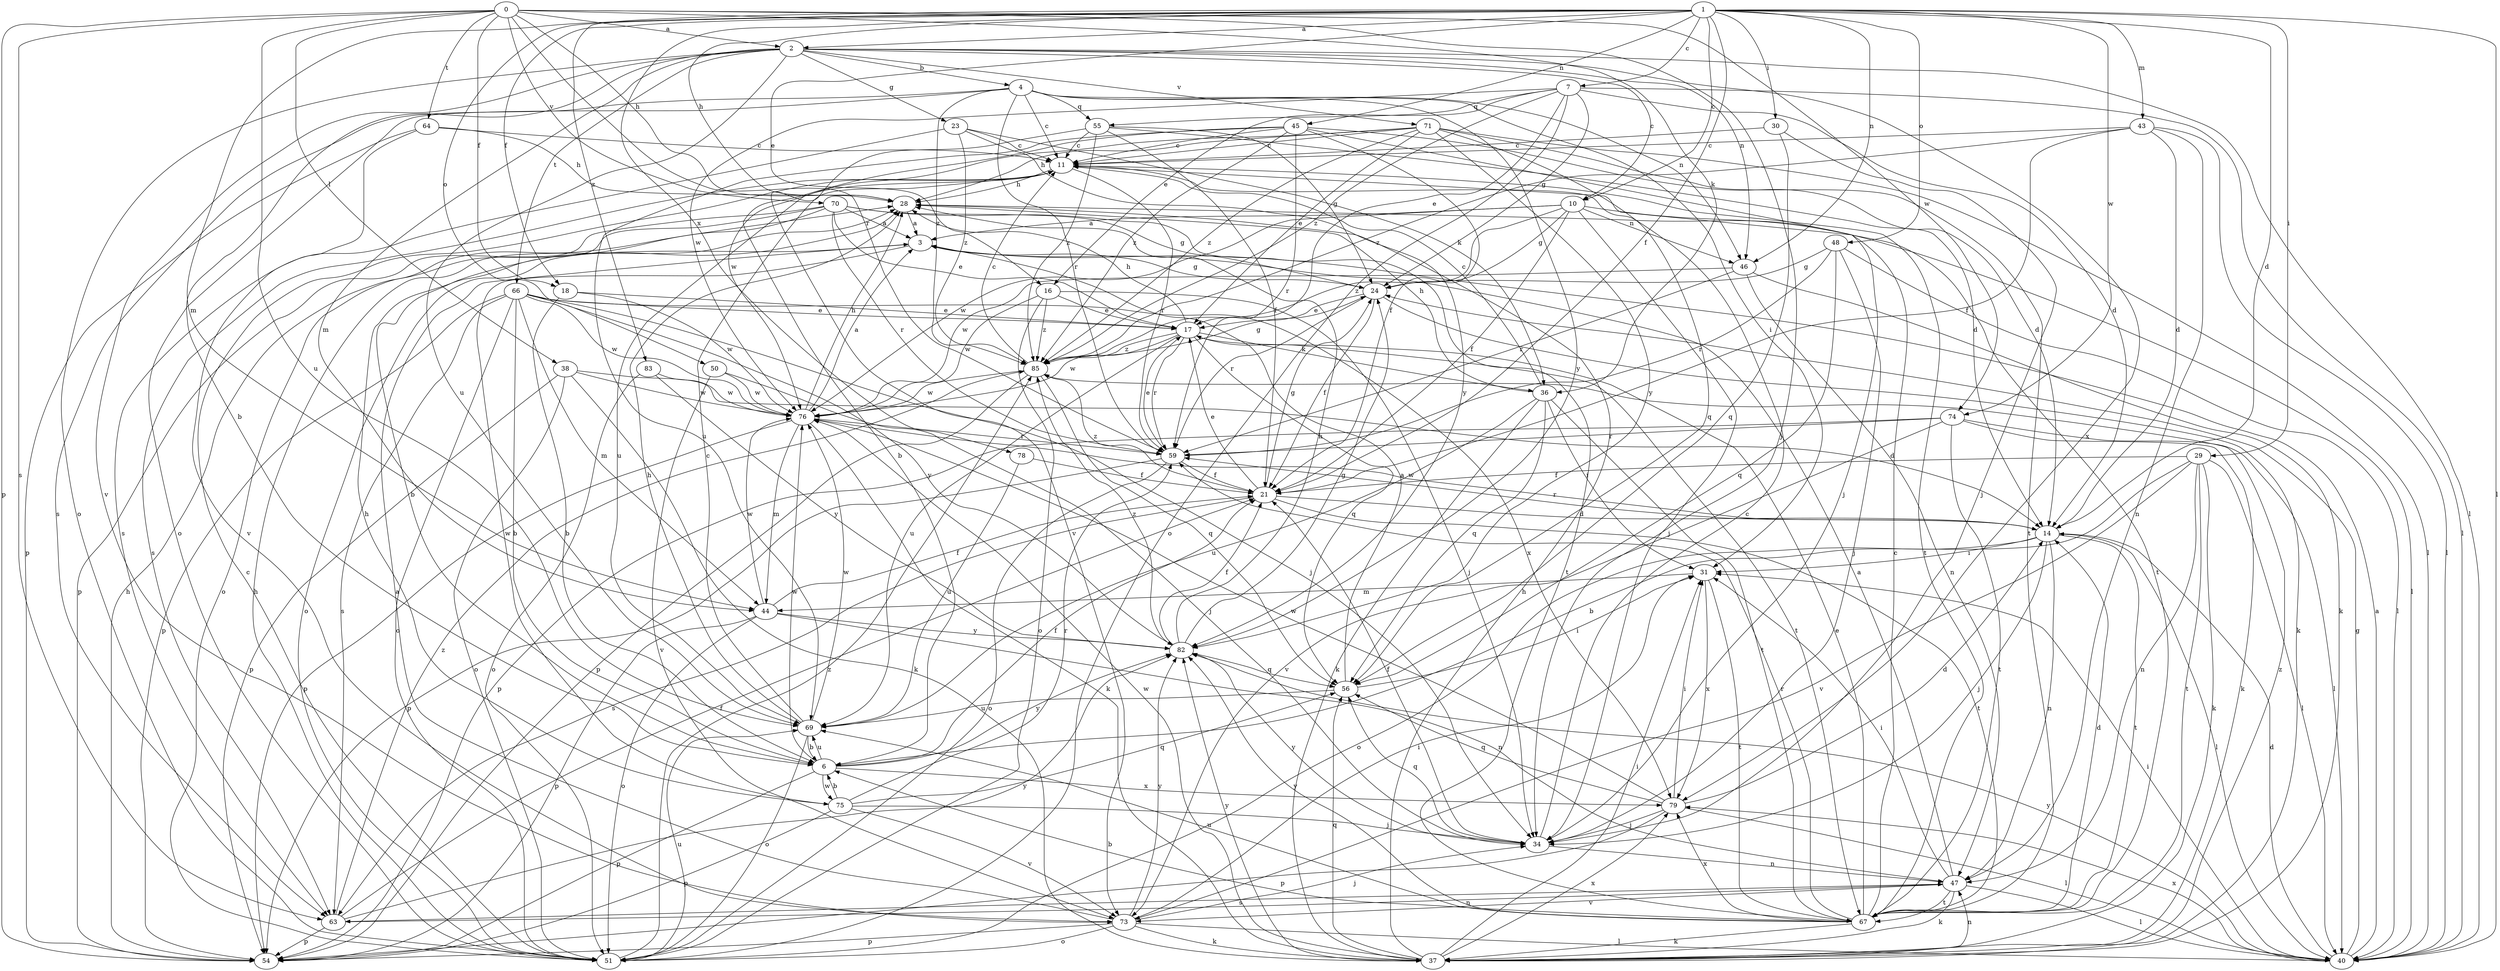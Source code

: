 strict digraph  {
0;
1;
2;
3;
4;
6;
7;
10;
11;
14;
16;
17;
18;
21;
23;
24;
28;
29;
30;
31;
34;
36;
37;
38;
40;
43;
44;
45;
46;
47;
48;
50;
51;
54;
55;
56;
59;
63;
64;
66;
67;
69;
70;
71;
73;
74;
75;
76;
78;
79;
82;
83;
85;
0 -> 2  [label=a];
0 -> 18  [label=f];
0 -> 28  [label=h];
0 -> 34  [label=j];
0 -> 36  [label=k];
0 -> 38  [label=l];
0 -> 54  [label=p];
0 -> 59  [label=r];
0 -> 63  [label=s];
0 -> 64  [label=t];
0 -> 69  [label=u];
0 -> 70  [label=v];
0 -> 74  [label=w];
1 -> 2  [label=a];
1 -> 7  [label=c];
1 -> 10  [label=c];
1 -> 14  [label=d];
1 -> 16  [label=e];
1 -> 18  [label=f];
1 -> 21  [label=f];
1 -> 28  [label=h];
1 -> 29  [label=i];
1 -> 30  [label=i];
1 -> 40  [label=l];
1 -> 43  [label=m];
1 -> 44  [label=m];
1 -> 45  [label=n];
1 -> 46  [label=n];
1 -> 48  [label=o];
1 -> 50  [label=o];
1 -> 74  [label=w];
1 -> 78  [label=x];
1 -> 83  [label=z];
2 -> 4  [label=b];
2 -> 6  [label=b];
2 -> 10  [label=c];
2 -> 23  [label=g];
2 -> 40  [label=l];
2 -> 44  [label=m];
2 -> 46  [label=n];
2 -> 51  [label=o];
2 -> 66  [label=t];
2 -> 69  [label=u];
2 -> 71  [label=v];
2 -> 73  [label=v];
2 -> 79  [label=x];
3 -> 24  [label=g];
3 -> 51  [label=o];
3 -> 75  [label=w];
4 -> 11  [label=c];
4 -> 31  [label=i];
4 -> 46  [label=n];
4 -> 51  [label=o];
4 -> 55  [label=q];
4 -> 59  [label=r];
4 -> 63  [label=s];
4 -> 82  [label=y];
4 -> 85  [label=z];
6 -> 21  [label=f];
6 -> 54  [label=p];
6 -> 69  [label=u];
6 -> 75  [label=w];
6 -> 76  [label=w];
6 -> 79  [label=x];
6 -> 82  [label=y];
7 -> 14  [label=d];
7 -> 16  [label=e];
7 -> 17  [label=e];
7 -> 24  [label=g];
7 -> 40  [label=l];
7 -> 51  [label=o];
7 -> 55  [label=q];
7 -> 76  [label=w];
7 -> 85  [label=z];
10 -> 3  [label=a];
10 -> 21  [label=f];
10 -> 24  [label=g];
10 -> 34  [label=j];
10 -> 46  [label=n];
10 -> 67  [label=t];
10 -> 76  [label=w];
10 -> 85  [label=z];
11 -> 28  [label=h];
11 -> 59  [label=r];
11 -> 63  [label=s];
11 -> 67  [label=t];
11 -> 69  [label=u];
14 -> 31  [label=i];
14 -> 34  [label=j];
14 -> 40  [label=l];
14 -> 47  [label=n];
14 -> 51  [label=o];
14 -> 59  [label=r];
14 -> 67  [label=t];
14 -> 76  [label=w];
16 -> 17  [label=e];
16 -> 34  [label=j];
16 -> 51  [label=o];
16 -> 76  [label=w];
16 -> 85  [label=z];
17 -> 28  [label=h];
17 -> 36  [label=k];
17 -> 56  [label=q];
17 -> 59  [label=r];
17 -> 67  [label=t];
17 -> 69  [label=u];
17 -> 76  [label=w];
17 -> 85  [label=z];
18 -> 6  [label=b];
18 -> 17  [label=e];
18 -> 76  [label=w];
21 -> 14  [label=d];
21 -> 17  [label=e];
21 -> 24  [label=g];
21 -> 63  [label=s];
21 -> 67  [label=t];
21 -> 85  [label=z];
23 -> 11  [label=c];
23 -> 36  [label=k];
23 -> 63  [label=s];
23 -> 82  [label=y];
23 -> 85  [label=z];
24 -> 17  [label=e];
24 -> 21  [label=f];
24 -> 37  [label=k];
24 -> 59  [label=r];
28 -> 3  [label=a];
28 -> 40  [label=l];
29 -> 6  [label=b];
29 -> 21  [label=f];
29 -> 37  [label=k];
29 -> 40  [label=l];
29 -> 47  [label=n];
29 -> 67  [label=t];
29 -> 73  [label=v];
30 -> 11  [label=c];
30 -> 34  [label=j];
30 -> 56  [label=q];
31 -> 44  [label=m];
31 -> 67  [label=t];
31 -> 79  [label=x];
34 -> 11  [label=c];
34 -> 21  [label=f];
34 -> 47  [label=n];
34 -> 56  [label=q];
34 -> 82  [label=y];
36 -> 11  [label=c];
36 -> 28  [label=h];
36 -> 31  [label=i];
36 -> 37  [label=k];
36 -> 56  [label=q];
36 -> 67  [label=t];
36 -> 69  [label=u];
37 -> 28  [label=h];
37 -> 31  [label=i];
37 -> 47  [label=n];
37 -> 56  [label=q];
37 -> 76  [label=w];
37 -> 79  [label=x];
37 -> 82  [label=y];
37 -> 85  [label=z];
38 -> 14  [label=d];
38 -> 37  [label=k];
38 -> 51  [label=o];
38 -> 54  [label=p];
38 -> 76  [label=w];
40 -> 3  [label=a];
40 -> 14  [label=d];
40 -> 24  [label=g];
40 -> 31  [label=i];
40 -> 79  [label=x];
40 -> 82  [label=y];
43 -> 11  [label=c];
43 -> 14  [label=d];
43 -> 21  [label=f];
43 -> 40  [label=l];
43 -> 47  [label=n];
43 -> 85  [label=z];
44 -> 21  [label=f];
44 -> 47  [label=n];
44 -> 51  [label=o];
44 -> 54  [label=p];
44 -> 76  [label=w];
44 -> 82  [label=y];
45 -> 6  [label=b];
45 -> 11  [label=c];
45 -> 14  [label=d];
45 -> 21  [label=f];
45 -> 34  [label=j];
45 -> 59  [label=r];
45 -> 69  [label=u];
45 -> 85  [label=z];
46 -> 37  [label=k];
46 -> 47  [label=n];
46 -> 59  [label=r];
46 -> 76  [label=w];
47 -> 3  [label=a];
47 -> 31  [label=i];
47 -> 37  [label=k];
47 -> 40  [label=l];
47 -> 63  [label=s];
47 -> 67  [label=t];
47 -> 73  [label=v];
48 -> 24  [label=g];
48 -> 34  [label=j];
48 -> 40  [label=l];
48 -> 56  [label=q];
48 -> 59  [label=r];
50 -> 34  [label=j];
50 -> 73  [label=v];
50 -> 76  [label=w];
51 -> 11  [label=c];
51 -> 28  [label=h];
51 -> 69  [label=u];
51 -> 85  [label=z];
54 -> 28  [label=h];
55 -> 11  [label=c];
55 -> 14  [label=d];
55 -> 21  [label=f];
55 -> 24  [label=g];
55 -> 73  [label=v];
55 -> 85  [label=z];
56 -> 3  [label=a];
56 -> 31  [label=i];
56 -> 69  [label=u];
59 -> 17  [label=e];
59 -> 21  [label=f];
59 -> 51  [label=o];
59 -> 54  [label=p];
63 -> 21  [label=f];
63 -> 47  [label=n];
63 -> 54  [label=p];
63 -> 82  [label=y];
63 -> 85  [label=z];
64 -> 11  [label=c];
64 -> 28  [label=h];
64 -> 54  [label=p];
64 -> 73  [label=v];
66 -> 6  [label=b];
66 -> 17  [label=e];
66 -> 34  [label=j];
66 -> 44  [label=m];
66 -> 51  [label=o];
66 -> 54  [label=p];
66 -> 63  [label=s];
66 -> 76  [label=w];
66 -> 79  [label=x];
66 -> 82  [label=y];
67 -> 6  [label=b];
67 -> 11  [label=c];
67 -> 14  [label=d];
67 -> 17  [label=e];
67 -> 37  [label=k];
67 -> 59  [label=r];
67 -> 69  [label=u];
67 -> 79  [label=x];
67 -> 82  [label=y];
69 -> 6  [label=b];
69 -> 11  [label=c];
69 -> 28  [label=h];
69 -> 51  [label=o];
69 -> 76  [label=w];
70 -> 3  [label=a];
70 -> 6  [label=b];
70 -> 17  [label=e];
70 -> 24  [label=g];
70 -> 51  [label=o];
70 -> 54  [label=p];
70 -> 59  [label=r];
70 -> 67  [label=t];
71 -> 11  [label=c];
71 -> 17  [label=e];
71 -> 28  [label=h];
71 -> 40  [label=l];
71 -> 56  [label=q];
71 -> 67  [label=t];
71 -> 76  [label=w];
71 -> 82  [label=y];
71 -> 85  [label=z];
73 -> 3  [label=a];
73 -> 31  [label=i];
73 -> 34  [label=j];
73 -> 37  [label=k];
73 -> 40  [label=l];
73 -> 51  [label=o];
73 -> 54  [label=p];
73 -> 82  [label=y];
74 -> 37  [label=k];
74 -> 40  [label=l];
74 -> 54  [label=p];
74 -> 59  [label=r];
74 -> 67  [label=t];
74 -> 73  [label=v];
75 -> 6  [label=b];
75 -> 28  [label=h];
75 -> 34  [label=j];
75 -> 54  [label=p];
75 -> 56  [label=q];
75 -> 59  [label=r];
75 -> 73  [label=v];
76 -> 3  [label=a];
76 -> 28  [label=h];
76 -> 37  [label=k];
76 -> 44  [label=m];
76 -> 54  [label=p];
76 -> 59  [label=r];
78 -> 21  [label=f];
78 -> 69  [label=u];
79 -> 14  [label=d];
79 -> 31  [label=i];
79 -> 34  [label=j];
79 -> 40  [label=l];
79 -> 54  [label=p];
79 -> 56  [label=q];
79 -> 76  [label=w];
82 -> 21  [label=f];
82 -> 24  [label=g];
82 -> 28  [label=h];
82 -> 56  [label=q];
82 -> 85  [label=z];
83 -> 51  [label=o];
83 -> 76  [label=w];
83 -> 82  [label=y];
85 -> 11  [label=c];
85 -> 24  [label=g];
85 -> 54  [label=p];
85 -> 56  [label=q];
85 -> 76  [label=w];
}
